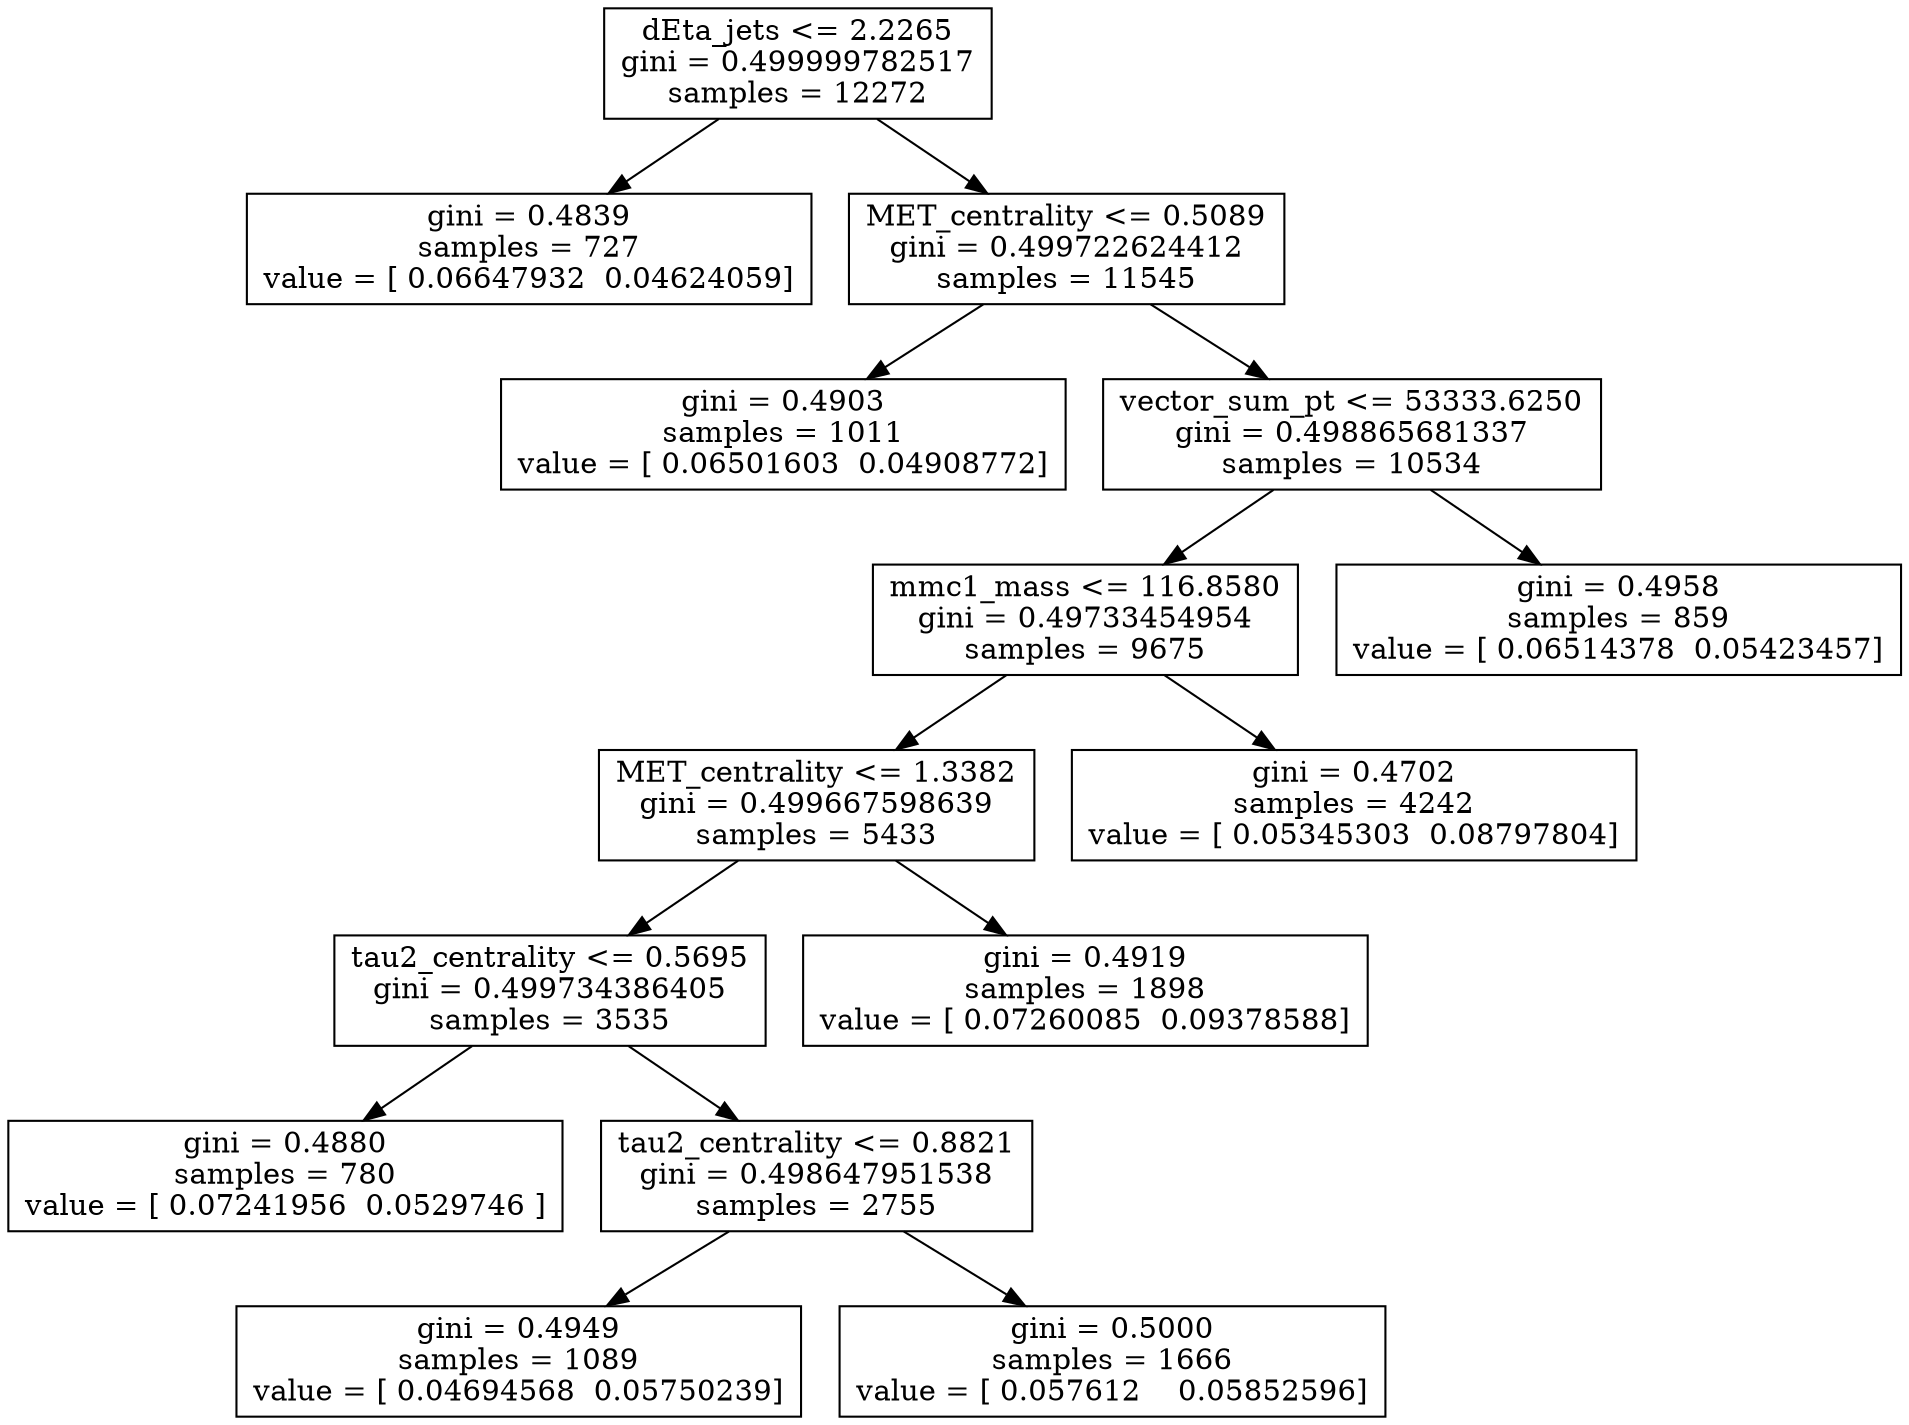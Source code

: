 digraph Tree {
0 [label="dEta_jets <= 2.2265\ngini = 0.499999782517\nsamples = 12272", shape="box"] ;
1 [label="gini = 0.4839\nsamples = 727\nvalue = [ 0.06647932  0.04624059]", shape="box"] ;
0 -> 1 ;
2 [label="MET_centrality <= 0.5089\ngini = 0.499722624412\nsamples = 11545", shape="box"] ;
0 -> 2 ;
3 [label="gini = 0.4903\nsamples = 1011\nvalue = [ 0.06501603  0.04908772]", shape="box"] ;
2 -> 3 ;
4 [label="vector_sum_pt <= 53333.6250\ngini = 0.498865681337\nsamples = 10534", shape="box"] ;
2 -> 4 ;
5 [label="mmc1_mass <= 116.8580\ngini = 0.49733454954\nsamples = 9675", shape="box"] ;
4 -> 5 ;
6 [label="MET_centrality <= 1.3382\ngini = 0.499667598639\nsamples = 5433", shape="box"] ;
5 -> 6 ;
7 [label="tau2_centrality <= 0.5695\ngini = 0.499734386405\nsamples = 3535", shape="box"] ;
6 -> 7 ;
8 [label="gini = 0.4880\nsamples = 780\nvalue = [ 0.07241956  0.0529746 ]", shape="box"] ;
7 -> 8 ;
9 [label="tau2_centrality <= 0.8821\ngini = 0.498647951538\nsamples = 2755", shape="box"] ;
7 -> 9 ;
10 [label="gini = 0.4949\nsamples = 1089\nvalue = [ 0.04694568  0.05750239]", shape="box"] ;
9 -> 10 ;
11 [label="gini = 0.5000\nsamples = 1666\nvalue = [ 0.057612    0.05852596]", shape="box"] ;
9 -> 11 ;
12 [label="gini = 0.4919\nsamples = 1898\nvalue = [ 0.07260085  0.09378588]", shape="box"] ;
6 -> 12 ;
13 [label="gini = 0.4702\nsamples = 4242\nvalue = [ 0.05345303  0.08797804]", shape="box"] ;
5 -> 13 ;
14 [label="gini = 0.4958\nsamples = 859\nvalue = [ 0.06514378  0.05423457]", shape="box"] ;
4 -> 14 ;
}